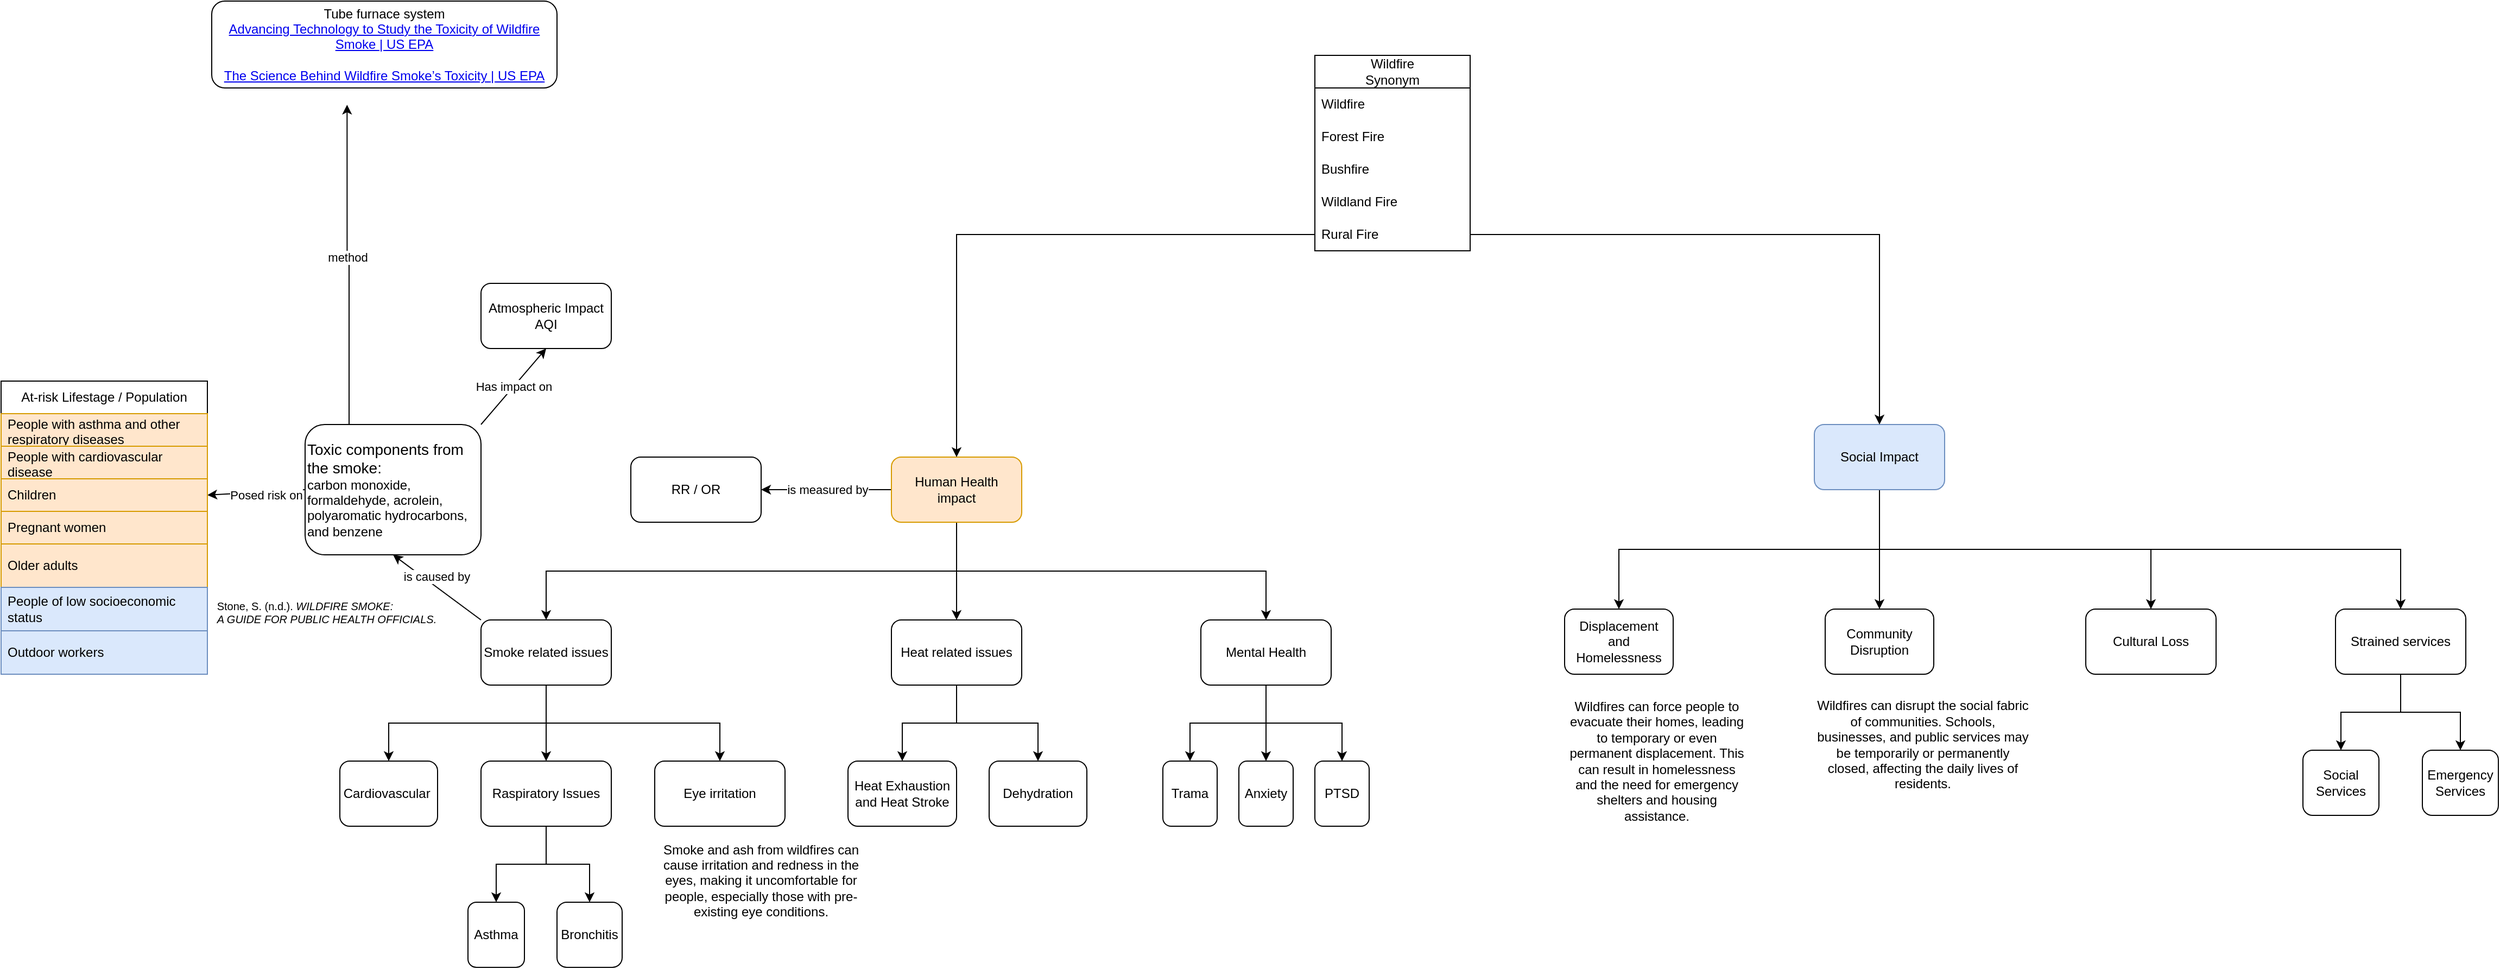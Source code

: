 <mxfile version="22.0.6" type="github">
  <diagram name="第 1 页" id="l8xfBAseH4ksvrrm0t2u">
    <mxGraphModel dx="3452" dy="1463" grid="1" gridSize="10" guides="1" tooltips="1" connect="1" arrows="1" fold="1" page="1" pageScale="1" pageWidth="827" pageHeight="1169" math="0" shadow="0">
      <root>
        <mxCell id="0" />
        <mxCell id="1" parent="0" />
        <mxCell id="niaGHHPIjS1ahwkak-Eg-12" style="edgeStyle=orthogonalEdgeStyle;rounded=0;orthogonalLoop=1;jettySize=auto;html=1;exitX=0.5;exitY=1;exitDx=0;exitDy=0;" parent="1" source="niaGHHPIjS1ahwkak-Eg-1" target="niaGHHPIjS1ahwkak-Eg-11" edge="1">
          <mxGeometry relative="1" as="geometry" />
        </mxCell>
        <mxCell id="niaGHHPIjS1ahwkak-Eg-13" style="edgeStyle=orthogonalEdgeStyle;rounded=0;orthogonalLoop=1;jettySize=auto;html=1;exitX=0.5;exitY=1;exitDx=0;exitDy=0;" parent="1" source="niaGHHPIjS1ahwkak-Eg-1" target="niaGHHPIjS1ahwkak-Eg-5" edge="1">
          <mxGeometry relative="1" as="geometry" />
        </mxCell>
        <mxCell id="niaGHHPIjS1ahwkak-Eg-14" style="edgeStyle=orthogonalEdgeStyle;rounded=0;orthogonalLoop=1;jettySize=auto;html=1;exitX=0.5;exitY=1;exitDx=0;exitDy=0;" parent="1" source="niaGHHPIjS1ahwkak-Eg-1" target="niaGHHPIjS1ahwkak-Eg-4" edge="1">
          <mxGeometry relative="1" as="geometry" />
        </mxCell>
        <mxCell id="W1ye4J7-Ofte6-L-vgGF-2" style="edgeStyle=orthogonalEdgeStyle;rounded=0;orthogonalLoop=1;jettySize=auto;html=1;exitX=0;exitY=0.5;exitDx=0;exitDy=0;entryX=1;entryY=0.5;entryDx=0;entryDy=0;" edge="1" parent="1" source="niaGHHPIjS1ahwkak-Eg-1" target="W1ye4J7-Ofte6-L-vgGF-1">
          <mxGeometry relative="1" as="geometry" />
        </mxCell>
        <mxCell id="W1ye4J7-Ofte6-L-vgGF-3" value="is measured by" style="edgeLabel;html=1;align=center;verticalAlign=middle;resizable=0;points=[];" vertex="1" connectable="0" parent="W1ye4J7-Ofte6-L-vgGF-2">
          <mxGeometry x="0.296" y="-1" relative="1" as="geometry">
            <mxPoint x="19" y="1" as="offset" />
          </mxGeometry>
        </mxCell>
        <mxCell id="niaGHHPIjS1ahwkak-Eg-1" value="Human Health &lt;br&gt;impact" style="rounded=1;whiteSpace=wrap;html=1;fillColor=#ffe6cc;strokeColor=#d79b00;" parent="1" vertex="1">
          <mxGeometry x="360" y="500" width="120" height="60" as="geometry" />
        </mxCell>
        <mxCell id="niaGHHPIjS1ahwkak-Eg-22" style="edgeStyle=orthogonalEdgeStyle;rounded=0;orthogonalLoop=1;jettySize=auto;html=1;exitX=0.5;exitY=1;exitDx=0;exitDy=0;entryX=0.5;entryY=0;entryDx=0;entryDy=0;" parent="1" source="niaGHHPIjS1ahwkak-Eg-2" target="niaGHHPIjS1ahwkak-Eg-3" edge="1">
          <mxGeometry relative="1" as="geometry" />
        </mxCell>
        <mxCell id="niaGHHPIjS1ahwkak-Eg-23" style="edgeStyle=orthogonalEdgeStyle;rounded=0;orthogonalLoop=1;jettySize=auto;html=1;exitX=0.5;exitY=1;exitDx=0;exitDy=0;" parent="1" source="niaGHHPIjS1ahwkak-Eg-2" target="niaGHHPIjS1ahwkak-Eg-18" edge="1">
          <mxGeometry relative="1" as="geometry" />
        </mxCell>
        <mxCell id="niaGHHPIjS1ahwkak-Eg-2" value="Raspiratory Issues" style="rounded=1;whiteSpace=wrap;html=1;" parent="1" vertex="1">
          <mxGeometry x="-18" y="780" width="120" height="60" as="geometry" />
        </mxCell>
        <mxCell id="niaGHHPIjS1ahwkak-Eg-3" value="Asthma" style="rounded=1;whiteSpace=wrap;html=1;" parent="1" vertex="1">
          <mxGeometry x="-30" y="910" width="52" height="60" as="geometry" />
        </mxCell>
        <mxCell id="niaGHHPIjS1ahwkak-Eg-25" style="edgeStyle=orthogonalEdgeStyle;rounded=0;orthogonalLoop=1;jettySize=auto;html=1;exitX=0.5;exitY=1;exitDx=0;exitDy=0;entryX=0.5;entryY=0;entryDx=0;entryDy=0;" parent="1" source="niaGHHPIjS1ahwkak-Eg-4" target="niaGHHPIjS1ahwkak-Eg-6" edge="1">
          <mxGeometry relative="1" as="geometry" />
        </mxCell>
        <mxCell id="niaGHHPIjS1ahwkak-Eg-26" style="edgeStyle=orthogonalEdgeStyle;rounded=0;orthogonalLoop=1;jettySize=auto;html=1;exitX=0.5;exitY=1;exitDx=0;exitDy=0;" parent="1" source="niaGHHPIjS1ahwkak-Eg-4" target="niaGHHPIjS1ahwkak-Eg-7" edge="1">
          <mxGeometry relative="1" as="geometry" />
        </mxCell>
        <mxCell id="niaGHHPIjS1ahwkak-Eg-27" style="edgeStyle=orthogonalEdgeStyle;rounded=0;orthogonalLoop=1;jettySize=auto;html=1;exitX=0.5;exitY=1;exitDx=0;exitDy=0;" parent="1" source="niaGHHPIjS1ahwkak-Eg-4" target="niaGHHPIjS1ahwkak-Eg-24" edge="1">
          <mxGeometry relative="1" as="geometry" />
        </mxCell>
        <mxCell id="niaGHHPIjS1ahwkak-Eg-4" value="Mental Health" style="rounded=1;whiteSpace=wrap;html=1;" parent="1" vertex="1">
          <mxGeometry x="645" y="650" width="120" height="60" as="geometry" />
        </mxCell>
        <mxCell id="niaGHHPIjS1ahwkak-Eg-32" style="edgeStyle=orthogonalEdgeStyle;rounded=0;orthogonalLoop=1;jettySize=auto;html=1;exitX=0.5;exitY=1;exitDx=0;exitDy=0;" parent="1" source="niaGHHPIjS1ahwkak-Eg-5" target="niaGHHPIjS1ahwkak-Eg-29" edge="1">
          <mxGeometry relative="1" as="geometry" />
        </mxCell>
        <mxCell id="niaGHHPIjS1ahwkak-Eg-33" style="edgeStyle=orthogonalEdgeStyle;rounded=0;orthogonalLoop=1;jettySize=auto;html=1;exitX=0.5;exitY=1;exitDx=0;exitDy=0;" parent="1" source="niaGHHPIjS1ahwkak-Eg-5" target="niaGHHPIjS1ahwkak-Eg-31" edge="1">
          <mxGeometry relative="1" as="geometry" />
        </mxCell>
        <mxCell id="niaGHHPIjS1ahwkak-Eg-5" value="Heat related issues" style="rounded=1;whiteSpace=wrap;html=1;" parent="1" vertex="1">
          <mxGeometry x="360" y="650" width="120" height="60" as="geometry" />
        </mxCell>
        <mxCell id="niaGHHPIjS1ahwkak-Eg-6" value="Trama" style="rounded=1;whiteSpace=wrap;html=1;" parent="1" vertex="1">
          <mxGeometry x="610" y="780" width="50" height="60" as="geometry" />
        </mxCell>
        <mxCell id="niaGHHPIjS1ahwkak-Eg-7" value="Anxiety" style="rounded=1;whiteSpace=wrap;html=1;" parent="1" vertex="1">
          <mxGeometry x="680" y="780" width="50" height="60" as="geometry" />
        </mxCell>
        <mxCell id="niaGHHPIjS1ahwkak-Eg-9" value="Cardiovascular&amp;nbsp;" style="rounded=1;whiteSpace=wrap;html=1;" parent="1" vertex="1">
          <mxGeometry x="-148" y="780" width="90" height="60" as="geometry" />
        </mxCell>
        <mxCell id="niaGHHPIjS1ahwkak-Eg-19" style="edgeStyle=orthogonalEdgeStyle;rounded=0;orthogonalLoop=1;jettySize=auto;html=1;exitX=0.5;exitY=1;exitDx=0;exitDy=0;" parent="1" source="niaGHHPIjS1ahwkak-Eg-11" target="niaGHHPIjS1ahwkak-Eg-2" edge="1">
          <mxGeometry relative="1" as="geometry" />
        </mxCell>
        <mxCell id="niaGHHPIjS1ahwkak-Eg-20" style="edgeStyle=orthogonalEdgeStyle;rounded=0;orthogonalLoop=1;jettySize=auto;html=1;exitX=0.5;exitY=1;exitDx=0;exitDy=0;" parent="1" source="niaGHHPIjS1ahwkak-Eg-11" target="niaGHHPIjS1ahwkak-Eg-9" edge="1">
          <mxGeometry relative="1" as="geometry" />
        </mxCell>
        <mxCell id="niaGHHPIjS1ahwkak-Eg-21" style="edgeStyle=orthogonalEdgeStyle;rounded=0;orthogonalLoop=1;jettySize=auto;html=1;exitX=0.5;exitY=1;exitDx=0;exitDy=0;entryX=0.5;entryY=0;entryDx=0;entryDy=0;" parent="1" source="niaGHHPIjS1ahwkak-Eg-11" target="niaGHHPIjS1ahwkak-Eg-15" edge="1">
          <mxGeometry relative="1" as="geometry" />
        </mxCell>
        <mxCell id="niaGHHPIjS1ahwkak-Eg-64" style="rounded=0;orthogonalLoop=1;jettySize=auto;html=1;exitX=0;exitY=0;exitDx=0;exitDy=0;entryX=0.5;entryY=1;entryDx=0;entryDy=0;" parent="1" source="niaGHHPIjS1ahwkak-Eg-11" target="niaGHHPIjS1ahwkak-Eg-53" edge="1">
          <mxGeometry relative="1" as="geometry" />
        </mxCell>
        <mxCell id="niaGHHPIjS1ahwkak-Eg-65" value="is caused by" style="edgeLabel;html=1;align=center;verticalAlign=middle;resizable=0;points=[];" parent="niaGHHPIjS1ahwkak-Eg-64" vertex="1" connectable="0">
          <mxGeometry x="-0.102" relative="1" as="geometry">
            <mxPoint x="-5" y="-13" as="offset" />
          </mxGeometry>
        </mxCell>
        <mxCell id="niaGHHPIjS1ahwkak-Eg-11" value="Smoke related issues" style="rounded=1;whiteSpace=wrap;html=1;" parent="1" vertex="1">
          <mxGeometry x="-18" y="650" width="120" height="60" as="geometry" />
        </mxCell>
        <mxCell id="niaGHHPIjS1ahwkak-Eg-15" value="Eye irritation" style="rounded=1;whiteSpace=wrap;html=1;" parent="1" vertex="1">
          <mxGeometry x="142" y="780" width="120" height="60" as="geometry" />
        </mxCell>
        <mxCell id="niaGHHPIjS1ahwkak-Eg-16" value="Smoke and ash from wildfires can cause irritation and redness in the eyes, making it uncomfortable for people, especially those with pre-existing eye conditions." style="text;html=1;strokeColor=none;fillColor=none;align=center;verticalAlign=middle;whiteSpace=wrap;rounded=0;" parent="1" vertex="1">
          <mxGeometry x="142" y="850" width="196" height="80" as="geometry" />
        </mxCell>
        <mxCell id="niaGHHPIjS1ahwkak-Eg-18" value="Bronchitis" style="rounded=1;whiteSpace=wrap;html=1;" parent="1" vertex="1">
          <mxGeometry x="52" y="910" width="60" height="60" as="geometry" />
        </mxCell>
        <mxCell id="niaGHHPIjS1ahwkak-Eg-24" value="PTSD" style="rounded=1;whiteSpace=wrap;html=1;" parent="1" vertex="1">
          <mxGeometry x="750" y="780" width="50" height="60" as="geometry" />
        </mxCell>
        <mxCell id="niaGHHPIjS1ahwkak-Eg-29" value="Heat Exhaustion and Heat Stroke" style="rounded=1;whiteSpace=wrap;html=1;" parent="1" vertex="1">
          <mxGeometry x="320" y="780" width="100" height="60" as="geometry" />
        </mxCell>
        <mxCell id="niaGHHPIjS1ahwkak-Eg-31" value="Dehydration" style="rounded=1;whiteSpace=wrap;html=1;" parent="1" vertex="1">
          <mxGeometry x="450" y="780" width="90" height="60" as="geometry" />
        </mxCell>
        <mxCell id="niaGHHPIjS1ahwkak-Eg-38" style="edgeStyle=orthogonalEdgeStyle;rounded=0;orthogonalLoop=1;jettySize=auto;html=1;exitX=0.5;exitY=1;exitDx=0;exitDy=0;entryX=0.5;entryY=0;entryDx=0;entryDy=0;" parent="1" source="niaGHHPIjS1ahwkak-Eg-34" target="niaGHHPIjS1ahwkak-Eg-35" edge="1">
          <mxGeometry relative="1" as="geometry" />
        </mxCell>
        <mxCell id="niaGHHPIjS1ahwkak-Eg-39" style="edgeStyle=orthogonalEdgeStyle;rounded=0;orthogonalLoop=1;jettySize=auto;html=1;exitX=0.5;exitY=1;exitDx=0;exitDy=0;" parent="1" source="niaGHHPIjS1ahwkak-Eg-34" target="niaGHHPIjS1ahwkak-Eg-36" edge="1">
          <mxGeometry relative="1" as="geometry" />
        </mxCell>
        <mxCell id="niaGHHPIjS1ahwkak-Eg-40" style="edgeStyle=orthogonalEdgeStyle;rounded=0;orthogonalLoop=1;jettySize=auto;html=1;exitX=0.5;exitY=1;exitDx=0;exitDy=0;entryX=0.5;entryY=0;entryDx=0;entryDy=0;" parent="1" source="niaGHHPIjS1ahwkak-Eg-34" target="niaGHHPIjS1ahwkak-Eg-37" edge="1">
          <mxGeometry relative="1" as="geometry" />
        </mxCell>
        <mxCell id="niaGHHPIjS1ahwkak-Eg-42" style="edgeStyle=orthogonalEdgeStyle;rounded=0;orthogonalLoop=1;jettySize=auto;html=1;exitX=0.5;exitY=1;exitDx=0;exitDy=0;" parent="1" source="niaGHHPIjS1ahwkak-Eg-34" target="niaGHHPIjS1ahwkak-Eg-41" edge="1">
          <mxGeometry relative="1" as="geometry" />
        </mxCell>
        <mxCell id="niaGHHPIjS1ahwkak-Eg-34" value="Social Impact" style="rounded=1;whiteSpace=wrap;html=1;fillColor=#dae8fc;strokeColor=#6c8ebf;" parent="1" vertex="1">
          <mxGeometry x="1210" y="470" width="120" height="60" as="geometry" />
        </mxCell>
        <mxCell id="niaGHHPIjS1ahwkak-Eg-35" value="Displacement&lt;br&gt;and Homelessness" style="rounded=1;whiteSpace=wrap;html=1;" parent="1" vertex="1">
          <mxGeometry x="980" y="640" width="100" height="60" as="geometry" />
        </mxCell>
        <mxCell id="niaGHHPIjS1ahwkak-Eg-36" value="Community Disruption" style="rounded=1;whiteSpace=wrap;html=1;" parent="1" vertex="1">
          <mxGeometry x="1220" y="640" width="100" height="60" as="geometry" />
        </mxCell>
        <mxCell id="niaGHHPIjS1ahwkak-Eg-37" value="Cultural Loss" style="rounded=1;whiteSpace=wrap;html=1;" parent="1" vertex="1">
          <mxGeometry x="1460" y="640" width="120" height="60" as="geometry" />
        </mxCell>
        <mxCell id="niaGHHPIjS1ahwkak-Eg-76" style="edgeStyle=orthogonalEdgeStyle;rounded=0;orthogonalLoop=1;jettySize=auto;html=1;exitX=0.5;exitY=1;exitDx=0;exitDy=0;" parent="1" source="niaGHHPIjS1ahwkak-Eg-41" target="niaGHHPIjS1ahwkak-Eg-43" edge="1">
          <mxGeometry relative="1" as="geometry" />
        </mxCell>
        <mxCell id="niaGHHPIjS1ahwkak-Eg-77" style="edgeStyle=orthogonalEdgeStyle;rounded=0;orthogonalLoop=1;jettySize=auto;html=1;exitX=0.5;exitY=1;exitDx=0;exitDy=0;entryX=0.5;entryY=0;entryDx=0;entryDy=0;" parent="1" source="niaGHHPIjS1ahwkak-Eg-41" target="niaGHHPIjS1ahwkak-Eg-44" edge="1">
          <mxGeometry relative="1" as="geometry" />
        </mxCell>
        <mxCell id="niaGHHPIjS1ahwkak-Eg-41" value="Strained services" style="rounded=1;whiteSpace=wrap;html=1;" parent="1" vertex="1">
          <mxGeometry x="1690" y="640" width="120" height="60" as="geometry" />
        </mxCell>
        <mxCell id="niaGHHPIjS1ahwkak-Eg-43" value="Social Services" style="rounded=1;whiteSpace=wrap;html=1;" parent="1" vertex="1">
          <mxGeometry x="1660" y="770" width="70" height="60" as="geometry" />
        </mxCell>
        <mxCell id="niaGHHPIjS1ahwkak-Eg-44" value="Emergency&lt;br&gt;Services" style="rounded=1;whiteSpace=wrap;html=1;" parent="1" vertex="1">
          <mxGeometry x="1770" y="770" width="70" height="60" as="geometry" />
        </mxCell>
        <mxCell id="niaGHHPIjS1ahwkak-Eg-45" value="Wildfires can disrupt the social fabric of communities. Schools, businesses, and public services may be temporarily or permanently closed, affecting the daily lives of residents." style="text;html=1;strokeColor=none;fillColor=none;align=center;verticalAlign=middle;whiteSpace=wrap;rounded=0;" parent="1" vertex="1">
          <mxGeometry x="1210" y="750" width="200" height="30" as="geometry" />
        </mxCell>
        <mxCell id="niaGHHPIjS1ahwkak-Eg-46" value="Wildfires can force people to evacuate their homes, leading to temporary or even permanent displacement. This can result in homelessness and the need for emergency shelters and housing assistance." style="text;html=1;strokeColor=none;fillColor=none;align=center;verticalAlign=middle;whiteSpace=wrap;rounded=0;" parent="1" vertex="1">
          <mxGeometry x="980" y="750" width="170" height="60" as="geometry" />
        </mxCell>
        <mxCell id="niaGHHPIjS1ahwkak-Eg-47" value="Wildfire&lt;br&gt;Synonym" style="swimlane;fontStyle=0;childLayout=stackLayout;horizontal=1;startSize=30;horizontalStack=0;resizeParent=1;resizeParentMax=0;resizeLast=0;collapsible=1;marginBottom=0;whiteSpace=wrap;html=1;" parent="1" vertex="1">
          <mxGeometry x="750" y="130" width="143" height="180" as="geometry">
            <mxRectangle x="-413" y="750" width="90" height="30" as="alternateBounds" />
          </mxGeometry>
        </mxCell>
        <mxCell id="niaGHHPIjS1ahwkak-Eg-48" value="Wildfire" style="text;strokeColor=none;fillColor=none;align=left;verticalAlign=middle;spacingLeft=4;spacingRight=4;overflow=hidden;points=[[0,0.5],[1,0.5]];portConstraint=eastwest;rotatable=0;whiteSpace=wrap;html=1;" parent="niaGHHPIjS1ahwkak-Eg-47" vertex="1">
          <mxGeometry y="30" width="143" height="30" as="geometry" />
        </mxCell>
        <mxCell id="niaGHHPIjS1ahwkak-Eg-49" value="Forest Fire" style="text;strokeColor=none;fillColor=none;align=left;verticalAlign=middle;spacingLeft=4;spacingRight=4;overflow=hidden;points=[[0,0.5],[1,0.5]];portConstraint=eastwest;rotatable=0;whiteSpace=wrap;html=1;" parent="niaGHHPIjS1ahwkak-Eg-47" vertex="1">
          <mxGeometry y="60" width="143" height="30" as="geometry" />
        </mxCell>
        <mxCell id="niaGHHPIjS1ahwkak-Eg-50" value="Bushfire" style="text;strokeColor=none;fillColor=none;align=left;verticalAlign=middle;spacingLeft=4;spacingRight=4;overflow=hidden;points=[[0,0.5],[1,0.5]];portConstraint=eastwest;rotatable=0;whiteSpace=wrap;html=1;" parent="niaGHHPIjS1ahwkak-Eg-47" vertex="1">
          <mxGeometry y="90" width="143" height="30" as="geometry" />
        </mxCell>
        <mxCell id="niaGHHPIjS1ahwkak-Eg-51" value="Wildland Fire" style="text;strokeColor=none;fillColor=none;align=left;verticalAlign=middle;spacingLeft=4;spacingRight=4;overflow=hidden;points=[[0,0.5],[1,0.5]];portConstraint=eastwest;rotatable=0;whiteSpace=wrap;html=1;" parent="niaGHHPIjS1ahwkak-Eg-47" vertex="1">
          <mxGeometry y="120" width="143" height="30" as="geometry" />
        </mxCell>
        <mxCell id="niaGHHPIjS1ahwkak-Eg-52" value="Rural Fire" style="text;strokeColor=none;fillColor=none;align=left;verticalAlign=middle;spacingLeft=4;spacingRight=4;overflow=hidden;points=[[0,0.5],[1,0.5]];portConstraint=eastwest;rotatable=0;whiteSpace=wrap;html=1;" parent="niaGHHPIjS1ahwkak-Eg-47" vertex="1">
          <mxGeometry y="150" width="143" height="30" as="geometry" />
        </mxCell>
        <mxCell id="niaGHHPIjS1ahwkak-Eg-68" style="rounded=0;orthogonalLoop=1;jettySize=auto;html=1;exitX=0;exitY=0.5;exitDx=0;exitDy=0;entryX=1;entryY=0.5;entryDx=0;entryDy=0;" parent="1" source="niaGHHPIjS1ahwkak-Eg-53" target="niaGHHPIjS1ahwkak-Eg-58" edge="1">
          <mxGeometry relative="1" as="geometry" />
        </mxCell>
        <mxCell id="niaGHHPIjS1ahwkak-Eg-69" value="Posed risk on" style="edgeLabel;html=1;align=center;verticalAlign=middle;resizable=0;points=[];" parent="niaGHHPIjS1ahwkak-Eg-68" vertex="1" connectable="0">
          <mxGeometry x="-0.199" y="2" relative="1" as="geometry">
            <mxPoint y="1" as="offset" />
          </mxGeometry>
        </mxCell>
        <mxCell id="niaGHHPIjS1ahwkak-Eg-73" style="rounded=0;orthogonalLoop=1;jettySize=auto;html=1;exitX=1;exitY=0;exitDx=0;exitDy=0;entryX=0.5;entryY=1;entryDx=0;entryDy=0;" parent="1" source="niaGHHPIjS1ahwkak-Eg-53" target="niaGHHPIjS1ahwkak-Eg-72" edge="1">
          <mxGeometry relative="1" as="geometry" />
        </mxCell>
        <mxCell id="niaGHHPIjS1ahwkak-Eg-74" value="Has impact on" style="edgeLabel;html=1;align=center;verticalAlign=middle;resizable=0;points=[];" parent="niaGHHPIjS1ahwkak-Eg-73" vertex="1" connectable="0">
          <mxGeometry x="0.008" y="1" relative="1" as="geometry">
            <mxPoint y="1" as="offset" />
          </mxGeometry>
        </mxCell>
        <mxCell id="niaGHHPIjS1ahwkak-Eg-53" value="&lt;font style=&quot;font-size: 14px;&quot;&gt;Toxic components from the smoke:&lt;/font&gt;&lt;br&gt;carbon monoxide, formaldehyde, acrolein, polyaromatic hydrocarbons, and benzene" style="rounded=1;whiteSpace=wrap;html=1;align=left;" parent="1" vertex="1">
          <mxGeometry x="-180" y="470" width="162" height="120" as="geometry" />
        </mxCell>
        <mxCell id="niaGHHPIjS1ahwkak-Eg-55" value="At-risk Lifestage / Population" style="swimlane;fontStyle=0;childLayout=stackLayout;horizontal=1;startSize=30;horizontalStack=0;resizeParent=1;resizeParentMax=0;resizeLast=0;collapsible=1;marginBottom=0;whiteSpace=wrap;html=1;" parent="1" vertex="1">
          <mxGeometry x="-460" y="430" width="190" height="270" as="geometry">
            <mxRectangle x="-440" y="380" width="190" height="30" as="alternateBounds" />
          </mxGeometry>
        </mxCell>
        <mxCell id="niaGHHPIjS1ahwkak-Eg-56" value="People with asthma and other respiratory diseases" style="text;strokeColor=#d79b00;fillColor=#ffe6cc;align=left;verticalAlign=middle;spacingLeft=4;spacingRight=4;overflow=hidden;points=[[0,0.5],[1,0.5]];portConstraint=eastwest;rotatable=0;whiteSpace=wrap;html=1;" parent="niaGHHPIjS1ahwkak-Eg-55" vertex="1">
          <mxGeometry y="30" width="190" height="30" as="geometry" />
        </mxCell>
        <mxCell id="niaGHHPIjS1ahwkak-Eg-57" value="People with cardiovascular disease" style="text;strokeColor=#d79b00;fillColor=#ffe6cc;align=left;verticalAlign=middle;spacingLeft=4;spacingRight=4;overflow=hidden;points=[[0,0.5],[1,0.5]];portConstraint=eastwest;rotatable=0;whiteSpace=wrap;html=1;" parent="niaGHHPIjS1ahwkak-Eg-55" vertex="1">
          <mxGeometry y="60" width="190" height="30" as="geometry" />
        </mxCell>
        <mxCell id="niaGHHPIjS1ahwkak-Eg-58" value="Children" style="text;strokeColor=#d79b00;fillColor=#ffe6cc;align=left;verticalAlign=middle;spacingLeft=4;spacingRight=4;overflow=hidden;points=[[0,0.5],[1,0.5]];portConstraint=eastwest;rotatable=0;whiteSpace=wrap;html=1;" parent="niaGHHPIjS1ahwkak-Eg-55" vertex="1">
          <mxGeometry y="90" width="190" height="30" as="geometry" />
        </mxCell>
        <mxCell id="niaGHHPIjS1ahwkak-Eg-59" value="Pregnant women" style="text;strokeColor=#d79b00;fillColor=#ffe6cc;align=left;verticalAlign=middle;spacingLeft=4;spacingRight=4;overflow=hidden;points=[[0,0.5],[1,0.5]];portConstraint=eastwest;rotatable=0;whiteSpace=wrap;html=1;" parent="niaGHHPIjS1ahwkak-Eg-55" vertex="1">
          <mxGeometry y="120" width="190" height="30" as="geometry" />
        </mxCell>
        <mxCell id="niaGHHPIjS1ahwkak-Eg-60" value="Older adults" style="text;whiteSpace=wrap;verticalAlign=middle;html=1;spacingLeft=4;fillColor=#ffe6cc;strokeColor=#d79b00;" parent="niaGHHPIjS1ahwkak-Eg-55" vertex="1">
          <mxGeometry y="150" width="190" height="40" as="geometry" />
        </mxCell>
        <mxCell id="niaGHHPIjS1ahwkak-Eg-61" value="People of low socioeconomic status" style="text;whiteSpace=wrap;verticalAlign=middle;html=1;spacingLeft=4;fillColor=#dae8fc;strokeColor=#6c8ebf;" parent="niaGHHPIjS1ahwkak-Eg-55" vertex="1">
          <mxGeometry y="190" width="190" height="40" as="geometry" />
        </mxCell>
        <mxCell id="niaGHHPIjS1ahwkak-Eg-62" value="Outdoor workers" style="text;whiteSpace=wrap;verticalAlign=middle;html=1;spacingLeft=4;fillColor=#dae8fc;strokeColor=#6c8ebf;" parent="niaGHHPIjS1ahwkak-Eg-55" vertex="1">
          <mxGeometry y="230" width="190" height="40" as="geometry" />
        </mxCell>
        <mxCell id="niaGHHPIjS1ahwkak-Eg-70" style="edgeStyle=orthogonalEdgeStyle;rounded=0;orthogonalLoop=1;jettySize=auto;html=1;exitX=0;exitY=0.5;exitDx=0;exitDy=0;" parent="1" source="niaGHHPIjS1ahwkak-Eg-52" target="niaGHHPIjS1ahwkak-Eg-1" edge="1">
          <mxGeometry relative="1" as="geometry" />
        </mxCell>
        <mxCell id="niaGHHPIjS1ahwkak-Eg-71" style="edgeStyle=orthogonalEdgeStyle;rounded=0;orthogonalLoop=1;jettySize=auto;html=1;exitX=1;exitY=0.5;exitDx=0;exitDy=0;" parent="1" source="niaGHHPIjS1ahwkak-Eg-52" target="niaGHHPIjS1ahwkak-Eg-34" edge="1">
          <mxGeometry relative="1" as="geometry" />
        </mxCell>
        <mxCell id="niaGHHPIjS1ahwkak-Eg-72" value="Atmospheric Impact&lt;br&gt;AQI" style="rounded=1;whiteSpace=wrap;html=1;" parent="1" vertex="1">
          <mxGeometry x="-18" y="340" width="120" height="60" as="geometry" />
        </mxCell>
        <mxCell id="niaGHHPIjS1ahwkak-Eg-75" value="&lt;p style=&quot;font-size: 8px;&quot; class=&quot;MsoBibliography&quot;&gt;&lt;/p&gt;&lt;div style=&quot;text-align: left; font-size: 10px;&quot;&gt;&lt;font style=&quot;font-size: 10px;&quot;&gt;&lt;span style=&quot;background-color: initial;&quot;&gt;Stone, S. (n.d.). &lt;/span&gt;&lt;i style=&quot;background-color: initial;&quot;&gt;WILDFIRE SMOKE:&lt;/i&gt;&lt;/font&gt;&lt;/div&gt;&lt;i style=&quot;font-size: 10px;&quot;&gt;&lt;div style=&quot;text-align: left;&quot;&gt;&lt;font style=&quot;font-size: 10px;&quot;&gt;&lt;i style=&quot;background-color: initial;&quot;&gt;A GUIDE FOR PUBLIC HEALTH OFFICIALS&lt;/i&gt;&lt;span style=&quot;background-color: initial;&quot;&gt;.&lt;/span&gt;&lt;/font&gt;&lt;/div&gt;&lt;/i&gt;&lt;p&gt;&lt;/p&gt;" style="text;html=1;strokeColor=none;fillColor=none;align=center;verticalAlign=middle;whiteSpace=wrap;rounded=0;" parent="1" vertex="1">
          <mxGeometry x="-270" y="630" width="220" height="30" as="geometry" />
        </mxCell>
        <mxCell id="Y_pztTFUo93D3bSq1e2a-1" value="Tube furnace system&lt;br&gt;&lt;a href=&quot;https://www.epa.gov/sciencematters/advancing-technology-study-toxicity-wildfire-smoke&quot;&gt;Advancing Technology to Study the Toxicity of Wildfire Smoke | US EPA&lt;/a&gt;&lt;br&gt;&lt;br&gt;&lt;a href=&quot;https://www.epa.gov/sciencematters/science-behind-wildfire-smokes-toxicity&quot;&gt;The Science Behind Wildfire Smoke’s Toxicity | US EPA&lt;/a&gt;" style="rounded=1;whiteSpace=wrap;html=1;" parent="1" vertex="1">
          <mxGeometry x="-266" y="80" width="318" height="80" as="geometry" />
        </mxCell>
        <mxCell id="Y_pztTFUo93D3bSq1e2a-2" style="edgeStyle=orthogonalEdgeStyle;rounded=0;orthogonalLoop=1;jettySize=auto;html=1;exitX=0.25;exitY=0;exitDx=0;exitDy=0;entryX=0.392;entryY=1.193;entryDx=0;entryDy=0;entryPerimeter=0;" parent="1" source="niaGHHPIjS1ahwkak-Eg-53" target="Y_pztTFUo93D3bSq1e2a-1" edge="1">
          <mxGeometry relative="1" as="geometry" />
        </mxCell>
        <mxCell id="Y_pztTFUo93D3bSq1e2a-3" value="method" style="edgeLabel;html=1;align=center;verticalAlign=middle;resizable=0;points=[];" parent="Y_pztTFUo93D3bSq1e2a-2" vertex="1" connectable="0">
          <mxGeometry x="0.044" y="3" relative="1" as="geometry">
            <mxPoint x="1" as="offset" />
          </mxGeometry>
        </mxCell>
        <mxCell id="W1ye4J7-Ofte6-L-vgGF-1" value="RR / OR" style="rounded=1;whiteSpace=wrap;html=1;" vertex="1" parent="1">
          <mxGeometry x="120" y="500" width="120" height="60" as="geometry" />
        </mxCell>
      </root>
    </mxGraphModel>
  </diagram>
</mxfile>
